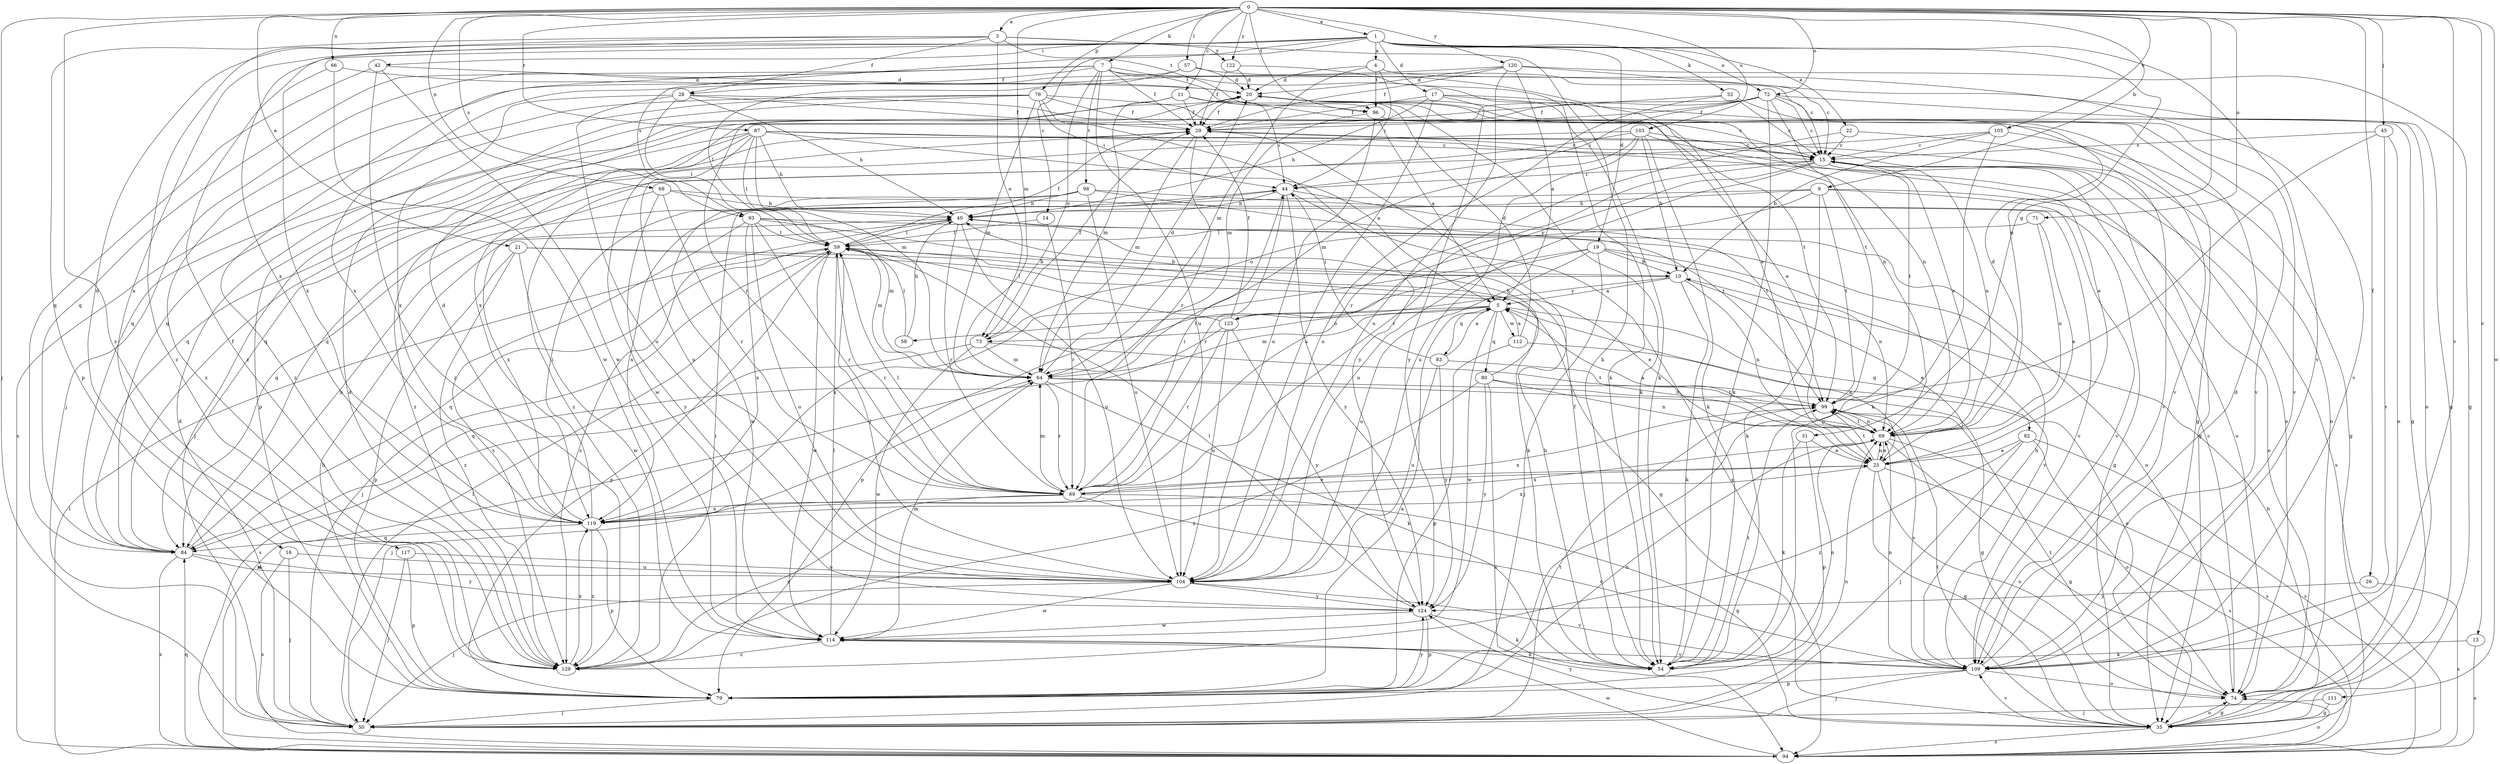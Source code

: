 strict digraph  {
0;
1;
3;
4;
5;
7;
9;
10;
11;
13;
14;
15;
16;
17;
19;
20;
21;
22;
25;
26;
28;
29;
31;
35;
40;
42;
44;
45;
50;
52;
54;
57;
58;
59;
64;
66;
68;
69;
71;
72;
73;
74;
76;
79;
80;
82;
83;
84;
87;
89;
93;
94;
96;
98;
99;
103;
104;
105;
109;
111;
112;
114;
117;
119;
120;
122;
123;
124;
129;
0 -> 1  [label=a];
0 -> 3  [label=a];
0 -> 7  [label=b];
0 -> 9  [label=b];
0 -> 11  [label=c];
0 -> 13  [label=c];
0 -> 21  [label=e];
0 -> 26  [label=f];
0 -> 31  [label=g];
0 -> 45  [label=j];
0 -> 50  [label=j];
0 -> 57  [label=l];
0 -> 64  [label=m];
0 -> 66  [label=n];
0 -> 68  [label=n];
0 -> 71  [label=o];
0 -> 72  [label=o];
0 -> 76  [label=p];
0 -> 87  [label=r];
0 -> 93  [label=s];
0 -> 96  [label=t];
0 -> 103  [label=u];
0 -> 105  [label=v];
0 -> 109  [label=v];
0 -> 111  [label=w];
0 -> 120  [label=y];
0 -> 122  [label=y];
0 -> 129  [label=z];
1 -> 4  [label=a];
1 -> 14  [label=c];
1 -> 16  [label=d];
1 -> 17  [label=d];
1 -> 19  [label=d];
1 -> 22  [label=e];
1 -> 42  [label=i];
1 -> 52  [label=k];
1 -> 69  [label=n];
1 -> 72  [label=o];
1 -> 93  [label=s];
1 -> 109  [label=v];
1 -> 117  [label=x];
1 -> 129  [label=z];
3 -> 28  [label=f];
3 -> 54  [label=k];
3 -> 73  [label=o];
3 -> 79  [label=p];
3 -> 96  [label=t];
3 -> 119  [label=x];
3 -> 122  [label=y];
3 -> 129  [label=z];
4 -> 20  [label=d];
4 -> 35  [label=g];
4 -> 44  [label=i];
4 -> 64  [label=m];
4 -> 96  [label=t];
5 -> 58  [label=l];
5 -> 64  [label=m];
5 -> 73  [label=o];
5 -> 80  [label=q];
5 -> 82  [label=q];
5 -> 83  [label=q];
5 -> 112  [label=w];
5 -> 114  [label=w];
7 -> 15  [label=c];
7 -> 25  [label=e];
7 -> 28  [label=f];
7 -> 29  [label=f];
7 -> 50  [label=j];
7 -> 54  [label=k];
7 -> 73  [label=o];
7 -> 84  [label=q];
7 -> 96  [label=t];
7 -> 98  [label=t];
7 -> 104  [label=u];
7 -> 129  [label=z];
9 -> 40  [label=h];
9 -> 54  [label=k];
9 -> 73  [label=o];
9 -> 74  [label=o];
9 -> 99  [label=t];
9 -> 109  [label=v];
9 -> 119  [label=x];
10 -> 5  [label=a];
10 -> 25  [label=e];
10 -> 54  [label=k];
10 -> 69  [label=n];
10 -> 123  [label=y];
11 -> 15  [label=c];
11 -> 29  [label=f];
11 -> 35  [label=g];
11 -> 44  [label=i];
11 -> 64  [label=m];
11 -> 89  [label=r];
13 -> 54  [label=k];
13 -> 94  [label=s];
14 -> 59  [label=l];
14 -> 89  [label=r];
15 -> 44  [label=i];
15 -> 69  [label=n];
15 -> 74  [label=o];
15 -> 89  [label=r];
15 -> 94  [label=s];
15 -> 99  [label=t];
15 -> 104  [label=u];
15 -> 123  [label=y];
16 -> 50  [label=j];
16 -> 94  [label=s];
16 -> 104  [label=u];
17 -> 25  [label=e];
17 -> 29  [label=f];
17 -> 40  [label=h];
17 -> 104  [label=u];
17 -> 109  [label=v];
17 -> 124  [label=y];
19 -> 10  [label=b];
19 -> 50  [label=j];
19 -> 69  [label=n];
19 -> 79  [label=p];
19 -> 104  [label=u];
19 -> 109  [label=v];
19 -> 119  [label=x];
20 -> 29  [label=f];
20 -> 54  [label=k];
20 -> 69  [label=n];
21 -> 10  [label=b];
21 -> 35  [label=g];
21 -> 79  [label=p];
21 -> 114  [label=w];
21 -> 129  [label=z];
22 -> 15  [label=c];
22 -> 89  [label=r];
22 -> 109  [label=v];
25 -> 5  [label=a];
25 -> 35  [label=g];
25 -> 69  [label=n];
25 -> 74  [label=o];
25 -> 89  [label=r];
25 -> 94  [label=s];
25 -> 99  [label=t];
25 -> 119  [label=x];
26 -> 94  [label=s];
26 -> 124  [label=y];
28 -> 29  [label=f];
28 -> 40  [label=h];
28 -> 59  [label=l];
28 -> 99  [label=t];
28 -> 104  [label=u];
28 -> 119  [label=x];
29 -> 15  [label=c];
29 -> 64  [label=m];
29 -> 74  [label=o];
29 -> 84  [label=q];
29 -> 89  [label=r];
31 -> 25  [label=e];
31 -> 54  [label=k];
31 -> 79  [label=p];
35 -> 10  [label=b];
35 -> 74  [label=o];
35 -> 94  [label=s];
35 -> 99  [label=t];
35 -> 109  [label=v];
35 -> 124  [label=y];
40 -> 59  [label=l];
40 -> 89  [label=r];
40 -> 104  [label=u];
40 -> 129  [label=z];
42 -> 20  [label=d];
42 -> 84  [label=q];
42 -> 114  [label=w];
42 -> 129  [label=z];
44 -> 40  [label=h];
44 -> 89  [label=r];
44 -> 94  [label=s];
44 -> 99  [label=t];
44 -> 124  [label=y];
45 -> 15  [label=c];
45 -> 74  [label=o];
45 -> 79  [label=p];
45 -> 109  [label=v];
50 -> 20  [label=d];
50 -> 59  [label=l];
50 -> 69  [label=n];
50 -> 99  [label=t];
52 -> 15  [label=c];
52 -> 29  [label=f];
52 -> 35  [label=g];
52 -> 104  [label=u];
54 -> 29  [label=f];
54 -> 40  [label=h];
54 -> 69  [label=n];
54 -> 99  [label=t];
57 -> 15  [label=c];
57 -> 20  [label=d];
57 -> 59  [label=l];
57 -> 129  [label=z];
58 -> 40  [label=h];
58 -> 59  [label=l];
59 -> 10  [label=b];
59 -> 25  [label=e];
59 -> 29  [label=f];
59 -> 50  [label=j];
59 -> 64  [label=m];
59 -> 79  [label=p];
59 -> 84  [label=q];
59 -> 89  [label=r];
59 -> 114  [label=w];
64 -> 20  [label=d];
64 -> 35  [label=g];
64 -> 50  [label=j];
64 -> 54  [label=k];
64 -> 89  [label=r];
64 -> 99  [label=t];
66 -> 20  [label=d];
66 -> 114  [label=w];
66 -> 119  [label=x];
68 -> 40  [label=h];
68 -> 89  [label=r];
68 -> 109  [label=v];
68 -> 119  [label=x];
68 -> 124  [label=y];
69 -> 5  [label=a];
69 -> 15  [label=c];
69 -> 20  [label=d];
69 -> 25  [label=e];
69 -> 35  [label=g];
69 -> 94  [label=s];
69 -> 99  [label=t];
69 -> 119  [label=x];
71 -> 25  [label=e];
71 -> 59  [label=l];
71 -> 69  [label=n];
72 -> 15  [label=c];
72 -> 29  [label=f];
72 -> 44  [label=i];
72 -> 54  [label=k];
72 -> 74  [label=o];
72 -> 84  [label=q];
72 -> 99  [label=t];
72 -> 109  [label=v];
72 -> 119  [label=x];
73 -> 29  [label=f];
73 -> 64  [label=m];
73 -> 94  [label=s];
73 -> 99  [label=t];
73 -> 114  [label=w];
74 -> 15  [label=c];
74 -> 35  [label=g];
74 -> 99  [label=t];
76 -> 29  [label=f];
76 -> 44  [label=i];
76 -> 64  [label=m];
76 -> 69  [label=n];
76 -> 79  [label=p];
76 -> 84  [label=q];
76 -> 94  [label=s];
76 -> 124  [label=y];
79 -> 5  [label=a];
79 -> 40  [label=h];
79 -> 50  [label=j];
79 -> 69  [label=n];
79 -> 124  [label=y];
80 -> 40  [label=h];
80 -> 69  [label=n];
80 -> 94  [label=s];
80 -> 99  [label=t];
80 -> 124  [label=y];
80 -> 129  [label=z];
82 -> 25  [label=e];
82 -> 50  [label=j];
82 -> 74  [label=o];
82 -> 94  [label=s];
82 -> 129  [label=z];
83 -> 5  [label=a];
83 -> 44  [label=i];
83 -> 69  [label=n];
83 -> 104  [label=u];
83 -> 124  [label=y];
84 -> 29  [label=f];
84 -> 40  [label=h];
84 -> 94  [label=s];
84 -> 104  [label=u];
84 -> 124  [label=y];
87 -> 5  [label=a];
87 -> 15  [label=c];
87 -> 35  [label=g];
87 -> 40  [label=h];
87 -> 50  [label=j];
87 -> 59  [label=l];
87 -> 64  [label=m];
87 -> 74  [label=o];
87 -> 104  [label=u];
87 -> 114  [label=w];
87 -> 129  [label=z];
89 -> 25  [label=e];
89 -> 35  [label=g];
89 -> 44  [label=i];
89 -> 59  [label=l];
89 -> 64  [label=m];
89 -> 109  [label=v];
89 -> 119  [label=x];
89 -> 129  [label=z];
93 -> 54  [label=k];
93 -> 59  [label=l];
93 -> 64  [label=m];
93 -> 74  [label=o];
93 -> 89  [label=r];
93 -> 104  [label=u];
93 -> 119  [label=x];
93 -> 129  [label=z];
94 -> 59  [label=l];
94 -> 64  [label=m];
94 -> 74  [label=o];
94 -> 84  [label=q];
94 -> 114  [label=w];
96 -> 5  [label=a];
96 -> 64  [label=m];
96 -> 104  [label=u];
96 -> 109  [label=v];
98 -> 35  [label=g];
98 -> 40  [label=h];
98 -> 84  [label=q];
98 -> 99  [label=t];
98 -> 104  [label=u];
98 -> 114  [label=w];
99 -> 69  [label=n];
99 -> 109  [label=v];
99 -> 119  [label=x];
103 -> 10  [label=b];
103 -> 15  [label=c];
103 -> 25  [label=e];
103 -> 54  [label=k];
103 -> 64  [label=m];
103 -> 84  [label=q];
103 -> 104  [label=u];
103 -> 129  [label=z];
104 -> 50  [label=j];
104 -> 59  [label=l];
104 -> 109  [label=v];
104 -> 114  [label=w];
104 -> 124  [label=y];
105 -> 10  [label=b];
105 -> 15  [label=c];
105 -> 35  [label=g];
105 -> 54  [label=k];
105 -> 84  [label=q];
109 -> 20  [label=d];
109 -> 40  [label=h];
109 -> 50  [label=j];
109 -> 69  [label=n];
109 -> 74  [label=o];
109 -> 79  [label=p];
111 -> 35  [label=g];
111 -> 50  [label=j];
112 -> 5  [label=a];
112 -> 20  [label=d];
112 -> 74  [label=o];
112 -> 79  [label=p];
114 -> 54  [label=k];
114 -> 59  [label=l];
114 -> 64  [label=m];
114 -> 109  [label=v];
114 -> 129  [label=z];
117 -> 50  [label=j];
117 -> 79  [label=p];
117 -> 104  [label=u];
119 -> 20  [label=d];
119 -> 44  [label=i];
119 -> 79  [label=p];
119 -> 84  [label=q];
119 -> 129  [label=z];
120 -> 5  [label=a];
120 -> 20  [label=d];
120 -> 29  [label=f];
120 -> 35  [label=g];
120 -> 104  [label=u];
120 -> 109  [label=v];
120 -> 119  [label=x];
122 -> 20  [label=d];
122 -> 29  [label=f];
122 -> 54  [label=k];
123 -> 29  [label=f];
123 -> 59  [label=l];
123 -> 84  [label=q];
123 -> 89  [label=r];
123 -> 104  [label=u];
123 -> 124  [label=y];
124 -> 54  [label=k];
124 -> 59  [label=l];
124 -> 79  [label=p];
124 -> 114  [label=w];
129 -> 20  [label=d];
129 -> 44  [label=i];
129 -> 119  [label=x];
}
